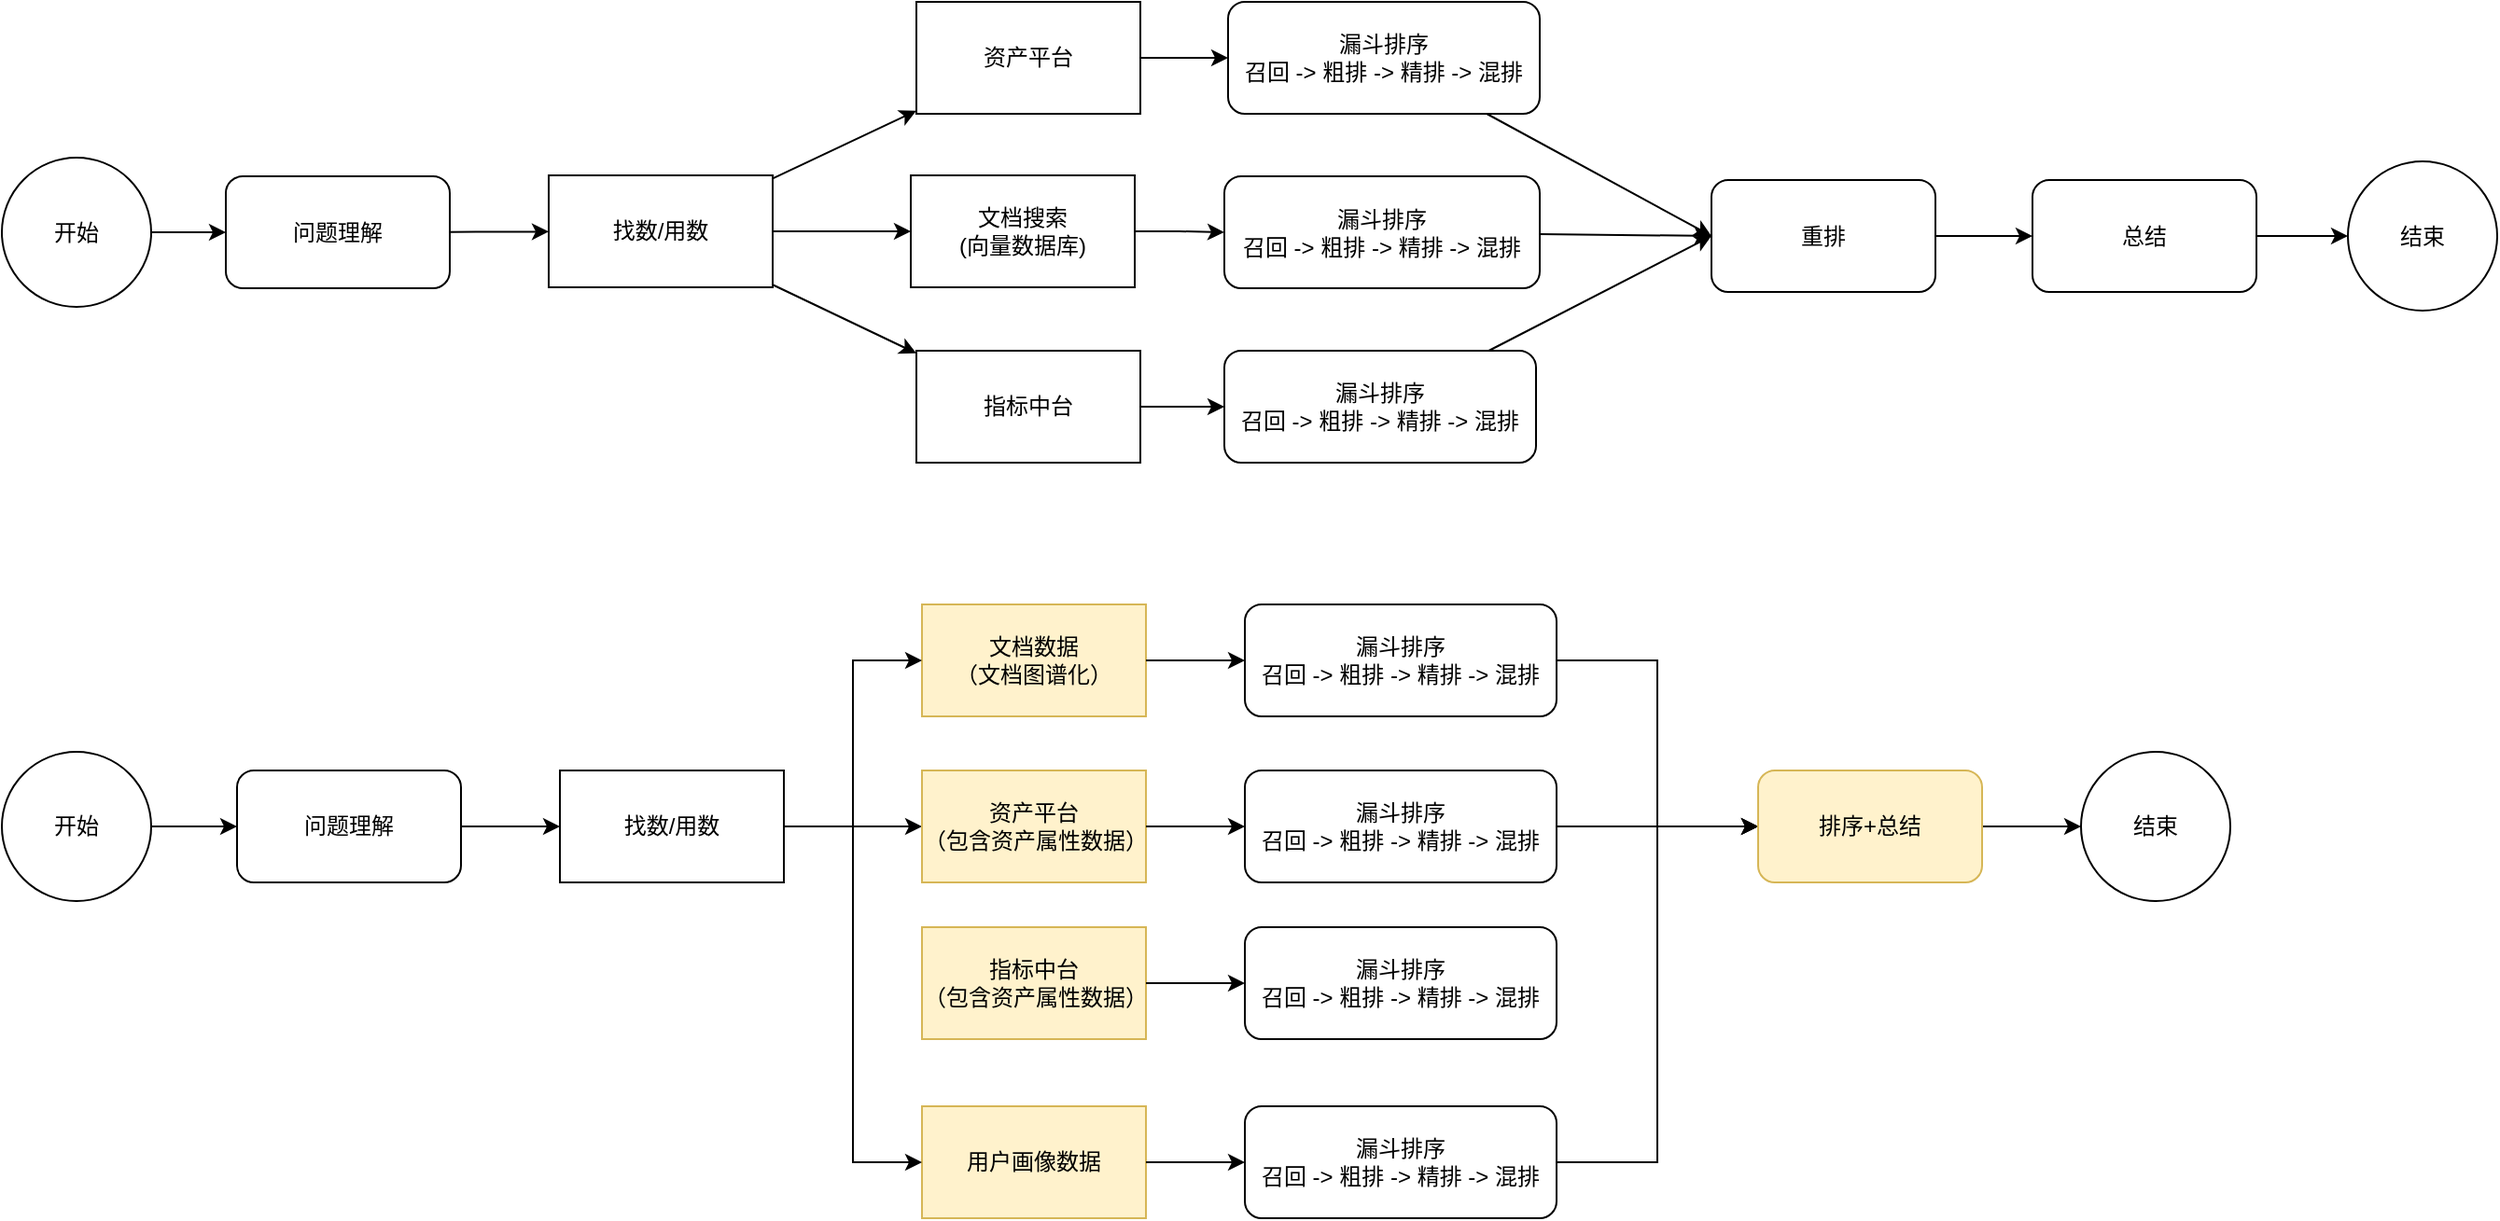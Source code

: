 <mxfile version="24.6.5" type="github">
  <diagram id="C5RBs43oDa-KdzZeNtuy" name="Page-1">
    <mxGraphModel dx="1953" dy="918" grid="0" gridSize="10" guides="1" tooltips="1" connect="1" arrows="1" fold="1" page="0" pageScale="1" pageWidth="827" pageHeight="1169" math="0" shadow="0">
      <root>
        <mxCell id="WIyWlLk6GJQsqaUBKTNV-0" />
        <mxCell id="WIyWlLk6GJQsqaUBKTNV-1" parent="WIyWlLk6GJQsqaUBKTNV-0" />
        <mxCell id="tbKcV42rWtBoktEInjHZ-3" value="" style="edgeStyle=orthogonalEdgeStyle;rounded=0;orthogonalLoop=1;jettySize=auto;html=1;" edge="1" parent="WIyWlLk6GJQsqaUBKTNV-1" source="tbKcV42rWtBoktEInjHZ-1" target="tbKcV42rWtBoktEInjHZ-2">
          <mxGeometry relative="1" as="geometry" />
        </mxCell>
        <mxCell id="tbKcV42rWtBoktEInjHZ-1" value="开始" style="ellipse;whiteSpace=wrap;html=1;aspect=fixed;" vertex="1" parent="WIyWlLk6GJQsqaUBKTNV-1">
          <mxGeometry x="-176" y="320.5" width="80" height="80" as="geometry" />
        </mxCell>
        <mxCell id="tbKcV42rWtBoktEInjHZ-7" value="" style="rounded=0;orthogonalLoop=1;jettySize=auto;html=1;" edge="1" parent="WIyWlLk6GJQsqaUBKTNV-1" source="tbKcV42rWtBoktEInjHZ-2" target="tbKcV42rWtBoktEInjHZ-6">
          <mxGeometry relative="1" as="geometry" />
        </mxCell>
        <mxCell id="tbKcV42rWtBoktEInjHZ-2" value="问题理解" style="whiteSpace=wrap;html=1;rounded=1;" vertex="1" parent="WIyWlLk6GJQsqaUBKTNV-1">
          <mxGeometry x="-56" y="330.5" width="120" height="60" as="geometry" />
        </mxCell>
        <mxCell id="tbKcV42rWtBoktEInjHZ-9" value="" style="rounded=0;orthogonalLoop=1;jettySize=auto;html=1;" edge="1" parent="WIyWlLk6GJQsqaUBKTNV-1" source="tbKcV42rWtBoktEInjHZ-42" target="tbKcV42rWtBoktEInjHZ-8">
          <mxGeometry relative="1" as="geometry" />
        </mxCell>
        <mxCell id="tbKcV42rWtBoktEInjHZ-15" style="rounded=0;orthogonalLoop=1;jettySize=auto;html=1;" edge="1" parent="WIyWlLk6GJQsqaUBKTNV-1" source="tbKcV42rWtBoktEInjHZ-6" target="tbKcV42rWtBoktEInjHZ-14">
          <mxGeometry relative="1" as="geometry" />
        </mxCell>
        <mxCell id="tbKcV42rWtBoktEInjHZ-18" style="rounded=0;orthogonalLoop=1;jettySize=auto;html=1;entryX=0;entryY=0.5;entryDx=0;entryDy=0;" edge="1" parent="WIyWlLk6GJQsqaUBKTNV-1" source="tbKcV42rWtBoktEInjHZ-6" target="tbKcV42rWtBoktEInjHZ-16">
          <mxGeometry relative="1" as="geometry" />
        </mxCell>
        <mxCell id="tbKcV42rWtBoktEInjHZ-6" value="找数/用数" style="whiteSpace=wrap;html=1;" vertex="1" parent="WIyWlLk6GJQsqaUBKTNV-1">
          <mxGeometry x="117" y="330" width="120" height="60" as="geometry" />
        </mxCell>
        <mxCell id="tbKcV42rWtBoktEInjHZ-13" style="edgeStyle=orthogonalEdgeStyle;rounded=0;orthogonalLoop=1;jettySize=auto;html=1;entryX=0;entryY=0.5;entryDx=0;entryDy=0;exitX=1;exitY=0.5;exitDx=0;exitDy=0;" edge="1" parent="WIyWlLk6GJQsqaUBKTNV-1" source="tbKcV42rWtBoktEInjHZ-16" target="tbKcV42rWtBoktEInjHZ-12">
          <mxGeometry relative="1" as="geometry" />
        </mxCell>
        <mxCell id="tbKcV42rWtBoktEInjHZ-20" style="rounded=0;orthogonalLoop=1;jettySize=auto;html=1;entryX=0;entryY=0.5;entryDx=0;entryDy=0;" edge="1" parent="WIyWlLk6GJQsqaUBKTNV-1" source="tbKcV42rWtBoktEInjHZ-8" target="tbKcV42rWtBoktEInjHZ-19">
          <mxGeometry relative="1" as="geometry" />
        </mxCell>
        <mxCell id="tbKcV42rWtBoktEInjHZ-8" value="漏斗排序&lt;div&gt;&lt;span style=&quot;background-color: initial; white-space: pre;&quot; class=&quot;text-only&quot;&gt;召回 -&amp;gt; 粗排 -&amp;gt; 精排 &lt;/span&gt;&lt;span style=&quot;white-space: pre;&quot;&gt;-&amp;gt; &lt;/span&gt;&lt;span style=&quot;background-color: initial; white-space: pre;&quot; class=&quot;text-only text-with-abbreviation text-with-abbreviation-bottomline&quot;&gt;混排&lt;/span&gt;&lt;br&gt;&lt;/div&gt;" style="whiteSpace=wrap;html=1;rounded=1;" vertex="1" parent="WIyWlLk6GJQsqaUBKTNV-1">
          <mxGeometry x="481" y="237" width="167" height="60" as="geometry" />
        </mxCell>
        <mxCell id="tbKcV42rWtBoktEInjHZ-21" style="rounded=0;orthogonalLoop=1;jettySize=auto;html=1;entryX=0;entryY=0.5;entryDx=0;entryDy=0;" edge="1" parent="WIyWlLk6GJQsqaUBKTNV-1" source="tbKcV42rWtBoktEInjHZ-12" target="tbKcV42rWtBoktEInjHZ-19">
          <mxGeometry relative="1" as="geometry" />
        </mxCell>
        <mxCell id="tbKcV42rWtBoktEInjHZ-12" value="&lt;div&gt;漏斗排序&lt;div&gt;&lt;span style=&quot;background-color: initial; white-space: pre;&quot; class=&quot;text-only&quot;&gt;召回 -&amp;gt; 粗排 -&amp;gt; 精排 &lt;/span&gt;&lt;span style=&quot;white-space: pre;&quot;&gt;-&amp;gt; &lt;/span&gt;&lt;span style=&quot;background-color: initial; white-space: pre;&quot; class=&quot;text-only text-with-abbreviation text-with-abbreviation-bottomline&quot;&gt;混排&lt;/span&gt;&lt;/div&gt;&lt;/div&gt;" style="whiteSpace=wrap;html=1;rounded=1;" vertex="1" parent="WIyWlLk6GJQsqaUBKTNV-1">
          <mxGeometry x="479" y="330.5" width="169" height="60" as="geometry" />
        </mxCell>
        <mxCell id="tbKcV42rWtBoktEInjHZ-24" style="rounded=0;orthogonalLoop=1;jettySize=auto;html=1;entryX=0;entryY=0.5;entryDx=0;entryDy=0;" edge="1" parent="WIyWlLk6GJQsqaUBKTNV-1" source="tbKcV42rWtBoktEInjHZ-46" target="tbKcV42rWtBoktEInjHZ-19">
          <mxGeometry relative="1" as="geometry">
            <mxPoint x="746" y="452" as="targetPoint" />
          </mxGeometry>
        </mxCell>
        <mxCell id="tbKcV42rWtBoktEInjHZ-14" value="&lt;div&gt;指标中台&lt;/div&gt;" style="whiteSpace=wrap;html=1;" vertex="1" parent="WIyWlLk6GJQsqaUBKTNV-1">
          <mxGeometry x="314" y="424" width="120" height="60" as="geometry" />
        </mxCell>
        <mxCell id="tbKcV42rWtBoktEInjHZ-16" value="文档搜索&lt;div&gt;(&lt;span style=&quot;background-color: initial;&quot;&gt;向量数据库&lt;/span&gt;&lt;span style=&quot;background-color: initial;&quot;&gt;)&lt;/span&gt;&lt;/div&gt;" style="whiteSpace=wrap;html=1;" vertex="1" parent="WIyWlLk6GJQsqaUBKTNV-1">
          <mxGeometry x="311" y="330" width="120" height="60" as="geometry" />
        </mxCell>
        <mxCell id="tbKcV42rWtBoktEInjHZ-26" style="edgeStyle=orthogonalEdgeStyle;rounded=0;orthogonalLoop=1;jettySize=auto;html=1;entryX=0;entryY=0.5;entryDx=0;entryDy=0;" edge="1" parent="WIyWlLk6GJQsqaUBKTNV-1" source="tbKcV42rWtBoktEInjHZ-19" target="tbKcV42rWtBoktEInjHZ-25">
          <mxGeometry relative="1" as="geometry" />
        </mxCell>
        <mxCell id="tbKcV42rWtBoktEInjHZ-19" value="重排" style="whiteSpace=wrap;html=1;rounded=1;" vertex="1" parent="WIyWlLk6GJQsqaUBKTNV-1">
          <mxGeometry x="740" y="332.5" width="120" height="60" as="geometry" />
        </mxCell>
        <mxCell id="tbKcV42rWtBoktEInjHZ-31" style="edgeStyle=orthogonalEdgeStyle;rounded=0;orthogonalLoop=1;jettySize=auto;html=1;entryX=0;entryY=0.5;entryDx=0;entryDy=0;" edge="1" parent="WIyWlLk6GJQsqaUBKTNV-1" source="tbKcV42rWtBoktEInjHZ-25" target="tbKcV42rWtBoktEInjHZ-30">
          <mxGeometry relative="1" as="geometry" />
        </mxCell>
        <mxCell id="tbKcV42rWtBoktEInjHZ-25" value="总结" style="whiteSpace=wrap;html=1;rounded=1;" vertex="1" parent="WIyWlLk6GJQsqaUBKTNV-1">
          <mxGeometry x="912" y="332.5" width="120" height="60" as="geometry" />
        </mxCell>
        <mxCell id="tbKcV42rWtBoktEInjHZ-30" value="结束" style="ellipse;whiteSpace=wrap;html=1;aspect=fixed;" vertex="1" parent="WIyWlLk6GJQsqaUBKTNV-1">
          <mxGeometry x="1081" y="322.5" width="80" height="80" as="geometry" />
        </mxCell>
        <mxCell id="tbKcV42rWtBoktEInjHZ-32" value="" style="edgeStyle=orthogonalEdgeStyle;rounded=0;orthogonalLoop=1;jettySize=auto;html=1;" edge="1" parent="WIyWlLk6GJQsqaUBKTNV-1" source="tbKcV42rWtBoktEInjHZ-33" target="tbKcV42rWtBoktEInjHZ-36">
          <mxGeometry relative="1" as="geometry" />
        </mxCell>
        <mxCell id="tbKcV42rWtBoktEInjHZ-33" value="开始" style="ellipse;whiteSpace=wrap;html=1;aspect=fixed;" vertex="1" parent="WIyWlLk6GJQsqaUBKTNV-1">
          <mxGeometry x="-176" y="639" width="80" height="80" as="geometry" />
        </mxCell>
        <mxCell id="tbKcV42rWtBoktEInjHZ-48" style="edgeStyle=orthogonalEdgeStyle;rounded=0;orthogonalLoop=1;jettySize=auto;html=1;entryX=0;entryY=0.5;entryDx=0;entryDy=0;" edge="1" parent="WIyWlLk6GJQsqaUBKTNV-1" source="tbKcV42rWtBoktEInjHZ-63" target="tbKcV42rWtBoktEInjHZ-39">
          <mxGeometry relative="1" as="geometry" />
        </mxCell>
        <mxCell id="tbKcV42rWtBoktEInjHZ-36" value="问题理解" style="whiteSpace=wrap;html=1;rounded=1;" vertex="1" parent="WIyWlLk6GJQsqaUBKTNV-1">
          <mxGeometry x="-50" y="649" width="120" height="60" as="geometry" />
        </mxCell>
        <mxCell id="tbKcV42rWtBoktEInjHZ-52" style="edgeStyle=orthogonalEdgeStyle;rounded=0;orthogonalLoop=1;jettySize=auto;html=1;entryX=0;entryY=0.5;entryDx=0;entryDy=0;" edge="1" parent="WIyWlLk6GJQsqaUBKTNV-1" source="tbKcV42rWtBoktEInjHZ-58" target="tbKcV42rWtBoktEInjHZ-50">
          <mxGeometry relative="1" as="geometry" />
        </mxCell>
        <mxCell id="tbKcV42rWtBoktEInjHZ-38" value="用户画像数据" style="whiteSpace=wrap;html=1;fillColor=#fff2cc;strokeColor=#d6b656;" vertex="1" parent="WIyWlLk6GJQsqaUBKTNV-1">
          <mxGeometry x="317" y="829" width="120" height="60" as="geometry" />
        </mxCell>
        <mxCell id="tbKcV42rWtBoktEInjHZ-51" style="edgeStyle=orthogonalEdgeStyle;rounded=0;orthogonalLoop=1;jettySize=auto;html=1;" edge="1" parent="WIyWlLk6GJQsqaUBKTNV-1" source="tbKcV42rWtBoktEInjHZ-56" target="tbKcV42rWtBoktEInjHZ-50">
          <mxGeometry relative="1" as="geometry" />
        </mxCell>
        <mxCell id="tbKcV42rWtBoktEInjHZ-39" value="资产平台&lt;div&gt;（包含资产属性数据）&lt;/div&gt;" style="whiteSpace=wrap;html=1;fillColor=#fff2cc;strokeColor=#d6b656;" vertex="1" parent="WIyWlLk6GJQsqaUBKTNV-1">
          <mxGeometry x="317" y="649" width="120" height="60" as="geometry" />
        </mxCell>
        <mxCell id="tbKcV42rWtBoktEInjHZ-53" style="edgeStyle=orthogonalEdgeStyle;rounded=0;orthogonalLoop=1;jettySize=auto;html=1;entryX=0;entryY=0.5;entryDx=0;entryDy=0;" edge="1" parent="WIyWlLk6GJQsqaUBKTNV-1" source="tbKcV42rWtBoktEInjHZ-54" target="tbKcV42rWtBoktEInjHZ-50">
          <mxGeometry relative="1" as="geometry" />
        </mxCell>
        <mxCell id="tbKcV42rWtBoktEInjHZ-41" value="文档数据&lt;div&gt;（文档图谱化）&lt;/div&gt;" style="whiteSpace=wrap;html=1;fillColor=#fff2cc;strokeColor=#d6b656;" vertex="1" parent="WIyWlLk6GJQsqaUBKTNV-1">
          <mxGeometry x="317" y="560" width="120" height="60" as="geometry" />
        </mxCell>
        <mxCell id="tbKcV42rWtBoktEInjHZ-43" value="" style="rounded=0;orthogonalLoop=1;jettySize=auto;html=1;" edge="1" parent="WIyWlLk6GJQsqaUBKTNV-1" source="tbKcV42rWtBoktEInjHZ-6" target="tbKcV42rWtBoktEInjHZ-42">
          <mxGeometry relative="1" as="geometry">
            <mxPoint x="228" y="267" as="sourcePoint" />
            <mxPoint x="621" y="222.5" as="targetPoint" />
          </mxGeometry>
        </mxCell>
        <mxCell id="tbKcV42rWtBoktEInjHZ-42" value="&lt;div&gt;资产平台&lt;/div&gt;" style="whiteSpace=wrap;html=1;" vertex="1" parent="WIyWlLk6GJQsqaUBKTNV-1">
          <mxGeometry x="314" y="237" width="120" height="60" as="geometry" />
        </mxCell>
        <mxCell id="tbKcV42rWtBoktEInjHZ-62" style="edgeStyle=orthogonalEdgeStyle;rounded=0;orthogonalLoop=1;jettySize=auto;html=1;" edge="1" parent="WIyWlLk6GJQsqaUBKTNV-1" source="tbKcV42rWtBoktEInjHZ-50" target="tbKcV42rWtBoktEInjHZ-61">
          <mxGeometry relative="1" as="geometry" />
        </mxCell>
        <mxCell id="tbKcV42rWtBoktEInjHZ-50" value="排序+总结" style="whiteSpace=wrap;html=1;rounded=1;fillColor=#fff2cc;strokeColor=#d6b656;" vertex="1" parent="WIyWlLk6GJQsqaUBKTNV-1">
          <mxGeometry x="765" y="649" width="120" height="60" as="geometry" />
        </mxCell>
        <mxCell id="tbKcV42rWtBoktEInjHZ-55" value="" style="edgeStyle=orthogonalEdgeStyle;rounded=0;orthogonalLoop=1;jettySize=auto;html=1;entryX=0;entryY=0.5;entryDx=0;entryDy=0;" edge="1" parent="WIyWlLk6GJQsqaUBKTNV-1" source="tbKcV42rWtBoktEInjHZ-41" target="tbKcV42rWtBoktEInjHZ-54">
          <mxGeometry relative="1" as="geometry">
            <mxPoint x="437" y="590" as="sourcePoint" />
            <mxPoint x="765" y="679" as="targetPoint" />
          </mxGeometry>
        </mxCell>
        <mxCell id="tbKcV42rWtBoktEInjHZ-54" value="漏斗排序&lt;div&gt;&lt;span style=&quot;background-color: initial; white-space: pre;&quot; class=&quot;text-only&quot;&gt;召回 -&amp;gt; 粗排 -&amp;gt; 精排 &lt;/span&gt;&lt;span style=&quot;white-space: pre;&quot;&gt;-&amp;gt; &lt;/span&gt;&lt;span style=&quot;background-color: initial; white-space: pre;&quot; class=&quot;text-only text-with-abbreviation text-with-abbreviation-bottomline&quot;&gt;混排&lt;/span&gt;&lt;br&gt;&lt;/div&gt;" style="whiteSpace=wrap;html=1;rounded=1;" vertex="1" parent="WIyWlLk6GJQsqaUBKTNV-1">
          <mxGeometry x="490" y="560" width="167" height="60" as="geometry" />
        </mxCell>
        <mxCell id="tbKcV42rWtBoktEInjHZ-57" value="" style="edgeStyle=orthogonalEdgeStyle;rounded=0;orthogonalLoop=1;jettySize=auto;html=1;" edge="1" parent="WIyWlLk6GJQsqaUBKTNV-1" source="tbKcV42rWtBoktEInjHZ-39" target="tbKcV42rWtBoktEInjHZ-56">
          <mxGeometry relative="1" as="geometry">
            <mxPoint x="437" y="679" as="sourcePoint" />
            <mxPoint x="765" y="679" as="targetPoint" />
          </mxGeometry>
        </mxCell>
        <mxCell id="tbKcV42rWtBoktEInjHZ-56" value="漏斗排序&lt;div&gt;&lt;span style=&quot;background-color: initial; white-space: pre;&quot; class=&quot;text-only&quot;&gt;召回 -&amp;gt; 粗排 -&amp;gt; 精排 &lt;/span&gt;&lt;span style=&quot;white-space: pre;&quot;&gt;-&amp;gt; &lt;/span&gt;&lt;span style=&quot;background-color: initial; white-space: pre;&quot; class=&quot;text-only text-with-abbreviation text-with-abbreviation-bottomline&quot;&gt;混排&lt;/span&gt;&lt;br&gt;&lt;/div&gt;" style="whiteSpace=wrap;html=1;rounded=1;" vertex="1" parent="WIyWlLk6GJQsqaUBKTNV-1">
          <mxGeometry x="490" y="649" width="167" height="60" as="geometry" />
        </mxCell>
        <mxCell id="tbKcV42rWtBoktEInjHZ-59" value="" style="edgeStyle=orthogonalEdgeStyle;rounded=0;orthogonalLoop=1;jettySize=auto;html=1;entryX=0;entryY=0.5;entryDx=0;entryDy=0;" edge="1" parent="WIyWlLk6GJQsqaUBKTNV-1" source="tbKcV42rWtBoktEInjHZ-38" target="tbKcV42rWtBoktEInjHZ-58">
          <mxGeometry relative="1" as="geometry">
            <mxPoint x="437" y="859" as="sourcePoint" />
            <mxPoint x="765" y="770" as="targetPoint" />
          </mxGeometry>
        </mxCell>
        <mxCell id="tbKcV42rWtBoktEInjHZ-58" value="漏斗排序&lt;div&gt;&lt;span style=&quot;background-color: initial; white-space: pre;&quot; class=&quot;text-only&quot;&gt;召回 -&amp;gt; 粗排 -&amp;gt; 精排 &lt;/span&gt;&lt;span style=&quot;white-space: pre;&quot;&gt;-&amp;gt; &lt;/span&gt;&lt;span style=&quot;background-color: initial; white-space: pre;&quot; class=&quot;text-only text-with-abbreviation text-with-abbreviation-bottomline&quot;&gt;混排&lt;/span&gt;&lt;br&gt;&lt;/div&gt;" style="whiteSpace=wrap;html=1;rounded=1;" vertex="1" parent="WIyWlLk6GJQsqaUBKTNV-1">
          <mxGeometry x="490" y="829" width="167" height="60" as="geometry" />
        </mxCell>
        <mxCell id="tbKcV42rWtBoktEInjHZ-61" value="结束" style="ellipse;whiteSpace=wrap;html=1;aspect=fixed;" vertex="1" parent="WIyWlLk6GJQsqaUBKTNV-1">
          <mxGeometry x="938" y="639" width="80" height="80" as="geometry" />
        </mxCell>
        <mxCell id="tbKcV42rWtBoktEInjHZ-65" value="" style="edgeStyle=orthogonalEdgeStyle;rounded=0;orthogonalLoop=1;jettySize=auto;html=1;entryX=0;entryY=0.5;entryDx=0;entryDy=0;" edge="1" parent="WIyWlLk6GJQsqaUBKTNV-1" source="tbKcV42rWtBoktEInjHZ-36" target="tbKcV42rWtBoktEInjHZ-63">
          <mxGeometry relative="1" as="geometry">
            <mxPoint x="70" y="679" as="sourcePoint" />
            <mxPoint x="427" y="680" as="targetPoint" />
          </mxGeometry>
        </mxCell>
        <mxCell id="tbKcV42rWtBoktEInjHZ-66" style="edgeStyle=orthogonalEdgeStyle;rounded=0;orthogonalLoop=1;jettySize=auto;html=1;entryX=0;entryY=0.5;entryDx=0;entryDy=0;" edge="1" parent="WIyWlLk6GJQsqaUBKTNV-1" source="tbKcV42rWtBoktEInjHZ-63" target="tbKcV42rWtBoktEInjHZ-41">
          <mxGeometry relative="1" as="geometry" />
        </mxCell>
        <mxCell id="tbKcV42rWtBoktEInjHZ-67" style="edgeStyle=orthogonalEdgeStyle;rounded=0;orthogonalLoop=1;jettySize=auto;html=1;entryX=0;entryY=0.5;entryDx=0;entryDy=0;" edge="1" parent="WIyWlLk6GJQsqaUBKTNV-1" source="tbKcV42rWtBoktEInjHZ-63" target="tbKcV42rWtBoktEInjHZ-38">
          <mxGeometry relative="1" as="geometry" />
        </mxCell>
        <mxCell id="tbKcV42rWtBoktEInjHZ-63" value="找数/用数" style="whiteSpace=wrap;html=1;rounded=0;" vertex="1" parent="WIyWlLk6GJQsqaUBKTNV-1">
          <mxGeometry x="123" y="649" width="120" height="60" as="geometry" />
        </mxCell>
        <mxCell id="tbKcV42rWtBoktEInjHZ-68" value="" style="rounded=0;orthogonalLoop=1;jettySize=auto;html=1;entryX=0;entryY=0.5;entryDx=0;entryDy=0;" edge="1" parent="WIyWlLk6GJQsqaUBKTNV-1" source="tbKcV42rWtBoktEInjHZ-14" target="tbKcV42rWtBoktEInjHZ-46">
          <mxGeometry relative="1" as="geometry">
            <mxPoint x="434" y="453.5" as="sourcePoint" />
            <mxPoint x="746" y="452" as="targetPoint" />
          </mxGeometry>
        </mxCell>
        <mxCell id="tbKcV42rWtBoktEInjHZ-46" value="漏斗排序&lt;div&gt;&lt;span style=&quot;background-color: initial; white-space: pre;&quot; class=&quot;text-only&quot;&gt;召回 -&amp;gt; 粗排 -&amp;gt; 精排 &lt;/span&gt;&lt;span style=&quot;white-space: pre;&quot;&gt;-&amp;gt; &lt;/span&gt;&lt;span style=&quot;background-color: initial; white-space: pre;&quot; class=&quot;text-only text-with-abbreviation text-with-abbreviation-bottomline&quot;&gt;混排&lt;/span&gt;&lt;br&gt;&lt;/div&gt;" style="whiteSpace=wrap;html=1;rounded=1;" vertex="1" parent="WIyWlLk6GJQsqaUBKTNV-1">
          <mxGeometry x="479" y="424" width="167" height="60" as="geometry" />
        </mxCell>
        <mxCell id="tbKcV42rWtBoktEInjHZ-70" value="指标中台&lt;div&gt;（包含资产属性数据）&lt;/div&gt;" style="whiteSpace=wrap;html=1;fillColor=#fff2cc;strokeColor=#d6b656;" vertex="1" parent="WIyWlLk6GJQsqaUBKTNV-1">
          <mxGeometry x="317" y="733" width="120" height="60" as="geometry" />
        </mxCell>
        <mxCell id="tbKcV42rWtBoktEInjHZ-71" value="" style="edgeStyle=orthogonalEdgeStyle;rounded=0;orthogonalLoop=1;jettySize=auto;html=1;" edge="1" parent="WIyWlLk6GJQsqaUBKTNV-1" source="tbKcV42rWtBoktEInjHZ-70" target="tbKcV42rWtBoktEInjHZ-72">
          <mxGeometry relative="1" as="geometry">
            <mxPoint x="437" y="763" as="sourcePoint" />
            <mxPoint x="765" y="763" as="targetPoint" />
          </mxGeometry>
        </mxCell>
        <mxCell id="tbKcV42rWtBoktEInjHZ-72" value="漏斗排序&lt;div&gt;&lt;span style=&quot;background-color: initial; white-space: pre;&quot; class=&quot;text-only&quot;&gt;召回 -&amp;gt; 粗排 -&amp;gt; 精排 &lt;/span&gt;&lt;span style=&quot;white-space: pre;&quot;&gt;-&amp;gt; &lt;/span&gt;&lt;span style=&quot;background-color: initial; white-space: pre;&quot; class=&quot;text-only text-with-abbreviation text-with-abbreviation-bottomline&quot;&gt;混排&lt;/span&gt;&lt;br&gt;&lt;/div&gt;" style="whiteSpace=wrap;html=1;rounded=1;" vertex="1" parent="WIyWlLk6GJQsqaUBKTNV-1">
          <mxGeometry x="490" y="733" width="167" height="60" as="geometry" />
        </mxCell>
      </root>
    </mxGraphModel>
  </diagram>
</mxfile>
